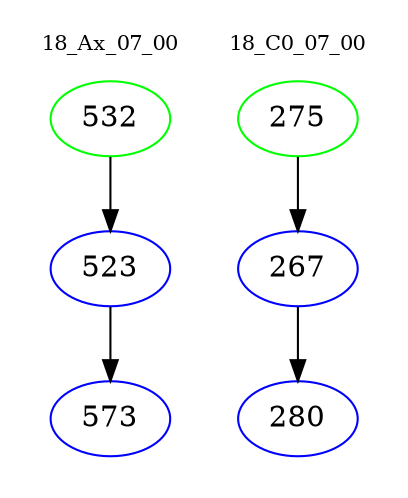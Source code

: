 digraph{
subgraph cluster_0 {
color = white
label = "18_Ax_07_00";
fontsize=10;
T0_532 [label="532", color="green"]
T0_532 -> T0_523 [color="black"]
T0_523 [label="523", color="blue"]
T0_523 -> T0_573 [color="black"]
T0_573 [label="573", color="blue"]
}
subgraph cluster_1 {
color = white
label = "18_C0_07_00";
fontsize=10;
T1_275 [label="275", color="green"]
T1_275 -> T1_267 [color="black"]
T1_267 [label="267", color="blue"]
T1_267 -> T1_280 [color="black"]
T1_280 [label="280", color="blue"]
}
}
